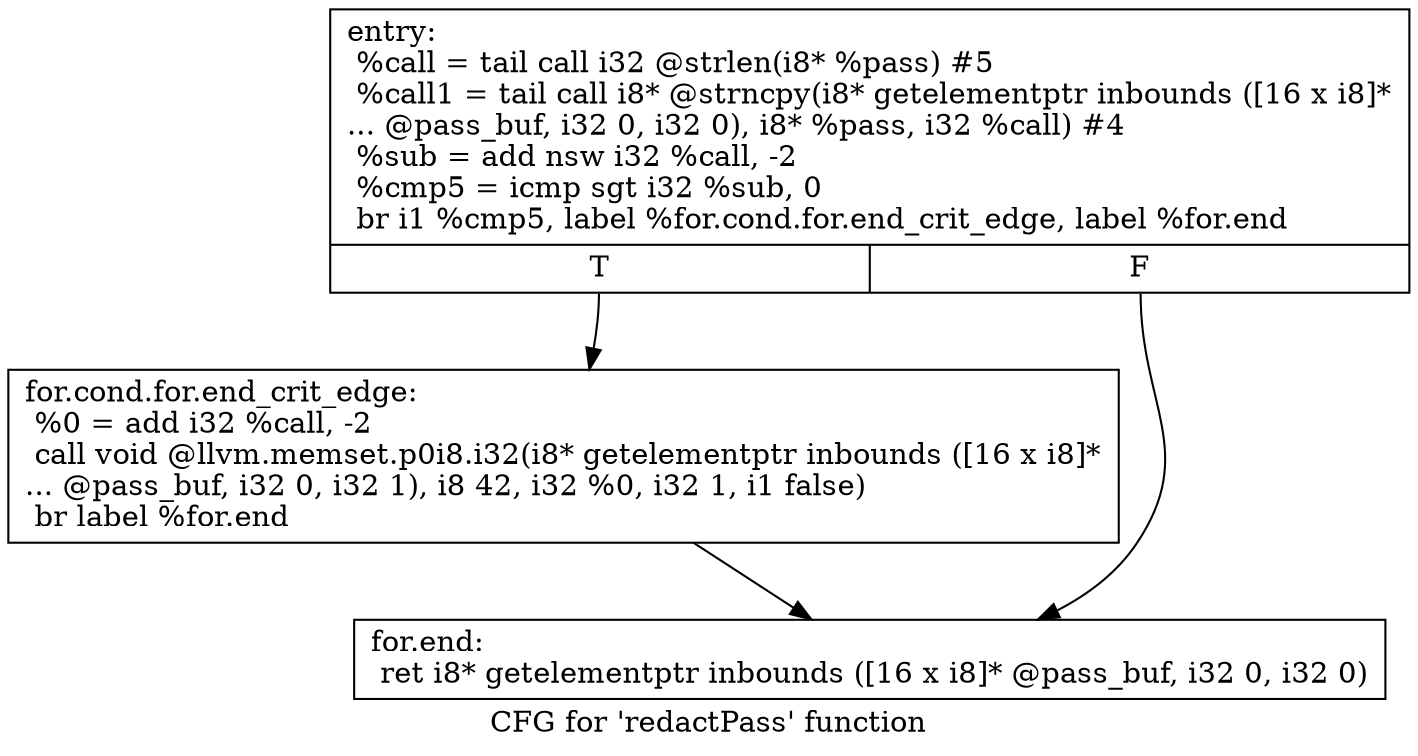 digraph "CFG for 'redactPass' function" {
	label="CFG for 'redactPass' function";

	Node0x555557271df0 [shape=record,label="{entry:\l  %call = tail call i32 @strlen(i8* %pass) #5\l  %call1 = tail call i8* @strncpy(i8* getelementptr inbounds ([16 x i8]*\l... @pass_buf, i32 0, i32 0), i8* %pass, i32 %call) #4\l  %sub = add nsw i32 %call, -2\l  %cmp5 = icmp sgt i32 %sub, 0\l  br i1 %cmp5, label %for.cond.for.end_crit_edge, label %for.end\l|{<s0>T|<s1>F}}"];
	Node0x555557271df0:s0 -> Node0x555557271e50;
	Node0x555557271df0:s1 -> Node0x555557271eb0;
	Node0x555557271e50 [shape=record,label="{for.cond.for.end_crit_edge:                       \l  %0 = add i32 %call, -2\l  call void @llvm.memset.p0i8.i32(i8* getelementptr inbounds ([16 x i8]*\l... @pass_buf, i32 0, i32 1), i8 42, i32 %0, i32 1, i1 false)\l  br label %for.end\l}"];
	Node0x555557271e50 -> Node0x555557271eb0;
	Node0x555557271eb0 [shape=record,label="{for.end:                                          \l  ret i8* getelementptr inbounds ([16 x i8]* @pass_buf, i32 0, i32 0)\l}"];
}
